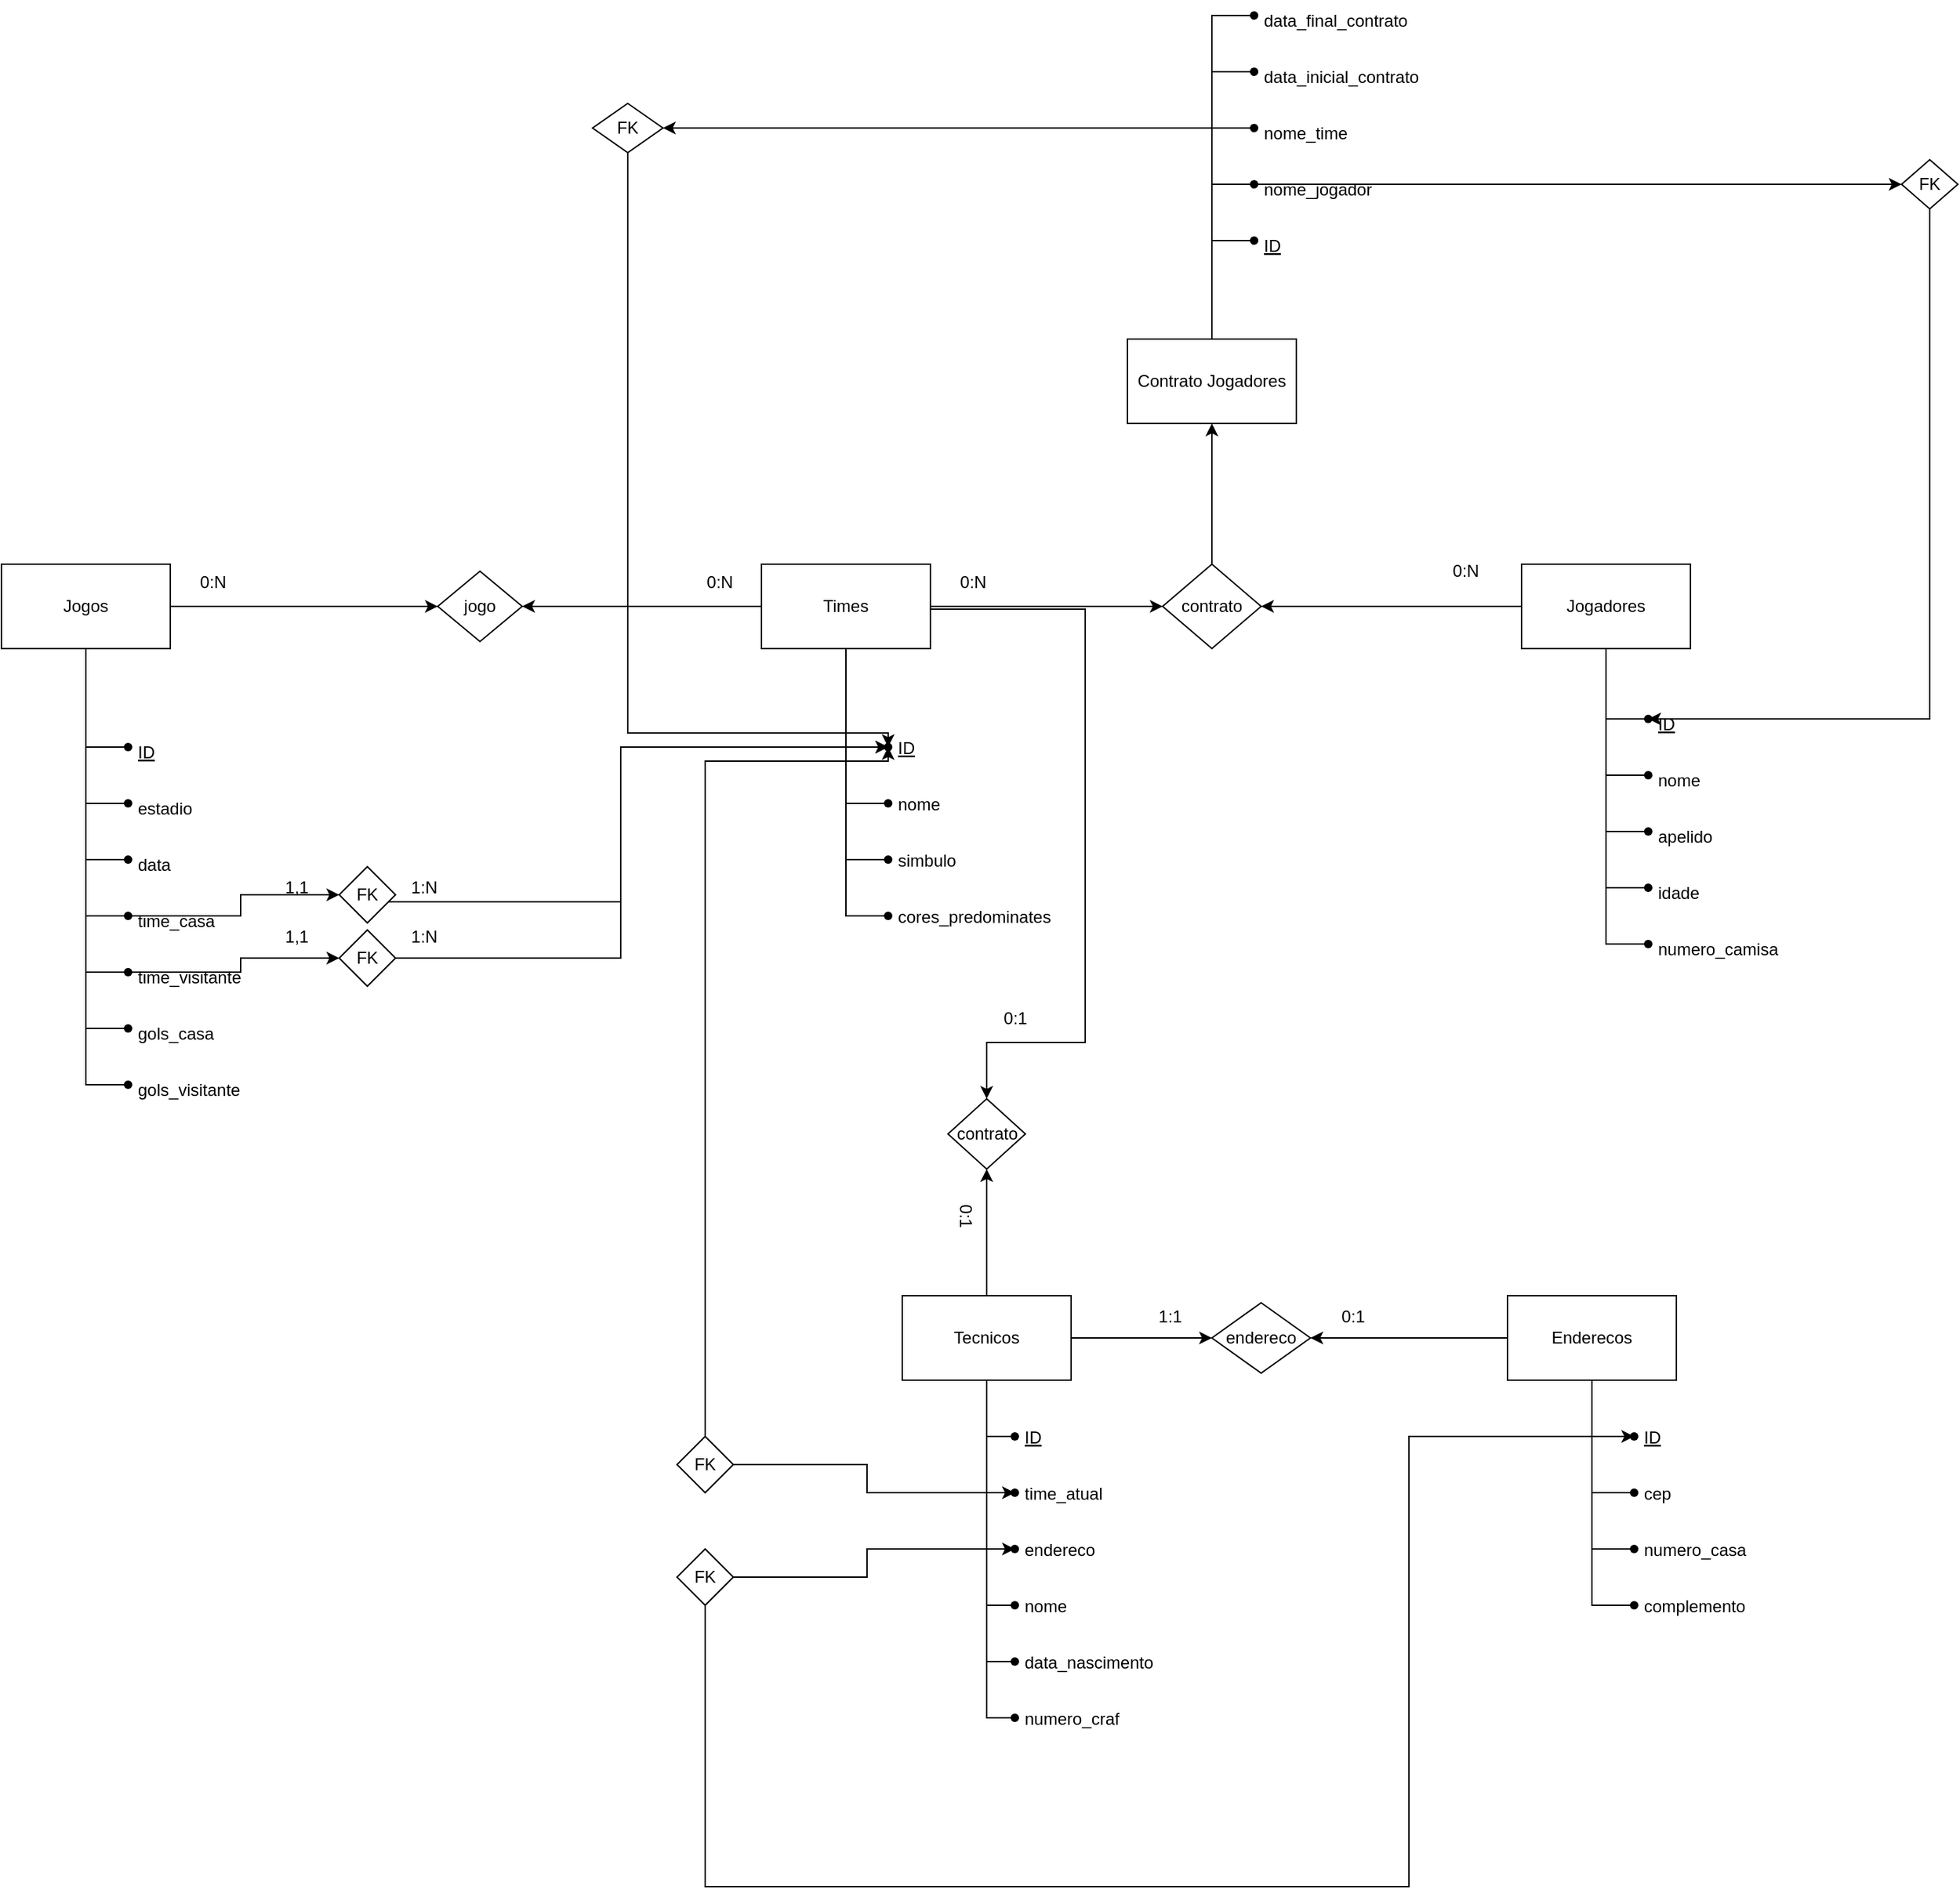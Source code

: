 <mxfile version="26.0.16">
  <diagram name="Página-1" id="SFmodrDmsoPpCotLX6va">
    <mxGraphModel dx="2716" dy="1794" grid="1" gridSize="10" guides="1" tooltips="1" connect="1" arrows="1" fold="1" page="1" pageScale="1" pageWidth="827" pageHeight="1169" math="0" shadow="0">
      <root>
        <mxCell id="0" />
        <mxCell id="1" parent="0" />
        <mxCell id="h65iBEH0PclOGWgKdU9V-25" value="" style="edgeStyle=orthogonalEdgeStyle;rounded=0;orthogonalLoop=1;jettySize=auto;html=1;" edge="1" parent="1" source="h65iBEH0PclOGWgKdU9V-2" target="h65iBEH0PclOGWgKdU9V-24">
          <mxGeometry relative="1" as="geometry" />
        </mxCell>
        <mxCell id="h65iBEH0PclOGWgKdU9V-116" style="edgeStyle=orthogonalEdgeStyle;rounded=0;orthogonalLoop=1;jettySize=auto;html=1;entryX=1;entryY=0.5;entryDx=0;entryDy=0;" edge="1" parent="1" source="h65iBEH0PclOGWgKdU9V-2" target="h65iBEH0PclOGWgKdU9V-114">
          <mxGeometry relative="1" as="geometry" />
        </mxCell>
        <mxCell id="h65iBEH0PclOGWgKdU9V-139" style="edgeStyle=orthogonalEdgeStyle;rounded=0;orthogonalLoop=1;jettySize=auto;html=1;entryX=0.5;entryY=0;entryDx=0;entryDy=0;exitX=1.002;exitY=0.534;exitDx=0;exitDy=0;exitPerimeter=0;" edge="1" parent="1" source="h65iBEH0PclOGWgKdU9V-2" target="h65iBEH0PclOGWgKdU9V-137">
          <mxGeometry relative="1" as="geometry">
            <Array as="points">
              <mxPoint x="-330" y="-468" />
              <mxPoint x="-230" y="-468" />
              <mxPoint x="-230" y="-160" />
              <mxPoint x="-300" y="-160" />
            </Array>
          </mxGeometry>
        </mxCell>
        <mxCell id="h65iBEH0PclOGWgKdU9V-2" value="Times" style="whiteSpace=wrap;html=1;" vertex="1" parent="1">
          <mxGeometry x="-460" y="-500" width="120" height="60" as="geometry" />
        </mxCell>
        <mxCell id="h65iBEH0PclOGWgKdU9V-3" value="ID" style="shape=waypoint;sketch=0;size=6;pointerEvents=1;points=[];fillColor=none;resizable=0;rotatable=0;perimeter=centerPerimeter;snapToPoint=1;align=left;spacingLeft=15;fontStyle=4" vertex="1" parent="1">
          <mxGeometry x="-380" y="-380" width="20" height="20" as="geometry" />
        </mxCell>
        <mxCell id="h65iBEH0PclOGWgKdU9V-4" value="nome" style="shape=waypoint;sketch=0;size=6;pointerEvents=1;points=[];fillColor=none;resizable=0;rotatable=0;perimeter=centerPerimeter;snapToPoint=1;align=left;spacingLeft=15;" vertex="1" parent="1">
          <mxGeometry x="-380" y="-340" width="20" height="20" as="geometry" />
        </mxCell>
        <mxCell id="h65iBEH0PclOGWgKdU9V-5" value="simbulo" style="shape=waypoint;sketch=0;size=6;pointerEvents=1;points=[];fillColor=none;resizable=0;rotatable=0;perimeter=centerPerimeter;snapToPoint=1;align=left;spacingLeft=15;" vertex="1" parent="1">
          <mxGeometry x="-380" y="-300" width="20" height="20" as="geometry" />
        </mxCell>
        <mxCell id="h65iBEH0PclOGWgKdU9V-6" value="cores_predominates " style="shape=waypoint;sketch=0;size=6;pointerEvents=1;points=[];fillColor=none;resizable=0;rotatable=0;perimeter=centerPerimeter;snapToPoint=1;align=left;spacingLeft=15;" vertex="1" parent="1">
          <mxGeometry x="-380" y="-260" width="20" height="20" as="geometry" />
        </mxCell>
        <mxCell id="h65iBEH0PclOGWgKdU9V-7" value="" style="endArrow=none;html=1;rounded=0;exitX=0.5;exitY=1;exitDx=0;exitDy=0;entryX=0.3;entryY=0.3;entryDx=0;entryDy=0;entryPerimeter=0;" edge="1" parent="1" source="h65iBEH0PclOGWgKdU9V-2" target="h65iBEH0PclOGWgKdU9V-3">
          <mxGeometry relative="1" as="geometry">
            <mxPoint x="-450" y="-340" as="sourcePoint" />
            <mxPoint x="-290" y="-340" as="targetPoint" />
            <Array as="points">
              <mxPoint x="-400" y="-370" />
            </Array>
          </mxGeometry>
        </mxCell>
        <mxCell id="h65iBEH0PclOGWgKdU9V-8" value="" style="endArrow=none;html=1;rounded=0;exitX=0.5;exitY=1;exitDx=0;exitDy=0;entryX=0.333;entryY=0.243;entryDx=0;entryDy=0;entryPerimeter=0;" edge="1" parent="1" source="h65iBEH0PclOGWgKdU9V-2" target="h65iBEH0PclOGWgKdU9V-4">
          <mxGeometry relative="1" as="geometry">
            <mxPoint x="-390" y="-420" as="sourcePoint" />
            <mxPoint x="-360" y="-360" as="targetPoint" />
            <Array as="points">
              <mxPoint x="-400" y="-330" />
            </Array>
          </mxGeometry>
        </mxCell>
        <mxCell id="h65iBEH0PclOGWgKdU9V-9" style="edgeStyle=orthogonalEdgeStyle;rounded=0;orthogonalLoop=1;jettySize=auto;html=1;entryX=0.126;entryY=0.622;entryDx=0;entryDy=0;entryPerimeter=0;endArrow=none;startFill=0;" edge="1" parent="1" source="h65iBEH0PclOGWgKdU9V-2" target="h65iBEH0PclOGWgKdU9V-5">
          <mxGeometry relative="1" as="geometry">
            <Array as="points">
              <mxPoint x="-400" y="-290" />
            </Array>
          </mxGeometry>
        </mxCell>
        <mxCell id="h65iBEH0PclOGWgKdU9V-10" style="edgeStyle=orthogonalEdgeStyle;rounded=0;orthogonalLoop=1;jettySize=auto;html=1;entryX=0.229;entryY=0.484;entryDx=0;entryDy=0;entryPerimeter=0;endArrow=none;startFill=0;" edge="1" parent="1" source="h65iBEH0PclOGWgKdU9V-2" target="h65iBEH0PclOGWgKdU9V-6">
          <mxGeometry relative="1" as="geometry">
            <Array as="points">
              <mxPoint x="-400" y="-250" />
            </Array>
          </mxGeometry>
        </mxCell>
        <mxCell id="h65iBEH0PclOGWgKdU9V-26" style="edgeStyle=orthogonalEdgeStyle;rounded=0;orthogonalLoop=1;jettySize=auto;html=1;entryX=1;entryY=0.5;entryDx=0;entryDy=0;" edge="1" parent="1" source="h65iBEH0PclOGWgKdU9V-11" target="h65iBEH0PclOGWgKdU9V-24">
          <mxGeometry relative="1" as="geometry" />
        </mxCell>
        <mxCell id="h65iBEH0PclOGWgKdU9V-11" value="Jogadores" style="whiteSpace=wrap;html=1;" vertex="1" parent="1">
          <mxGeometry x="80" y="-500" width="120" height="60" as="geometry" />
        </mxCell>
        <mxCell id="h65iBEH0PclOGWgKdU9V-12" value="ID" style="shape=waypoint;sketch=0;size=6;pointerEvents=1;points=[];fillColor=none;resizable=0;rotatable=0;perimeter=centerPerimeter;snapToPoint=1;align=left;spacingLeft=15;fontStyle=4;verticalAlign=top;" vertex="1" parent="1">
          <mxGeometry x="160" y="-400" width="20" height="20" as="geometry" />
        </mxCell>
        <mxCell id="h65iBEH0PclOGWgKdU9V-13" value="nome" style="shape=waypoint;sketch=0;size=6;pointerEvents=1;points=[];fillColor=none;resizable=0;rotatable=0;perimeter=centerPerimeter;snapToPoint=1;align=left;spacingLeft=15;verticalAlign=top;" vertex="1" parent="1">
          <mxGeometry x="160" y="-360" width="20" height="20" as="geometry" />
        </mxCell>
        <mxCell id="h65iBEH0PclOGWgKdU9V-14" value="apelido" style="shape=waypoint;sketch=0;size=6;pointerEvents=1;points=[];fillColor=none;resizable=0;rotatable=0;perimeter=centerPerimeter;snapToPoint=1;align=left;spacingLeft=15;verticalAlign=top;" vertex="1" parent="1">
          <mxGeometry x="160" y="-320" width="20" height="20" as="geometry" />
        </mxCell>
        <mxCell id="h65iBEH0PclOGWgKdU9V-15" value="idade" style="shape=waypoint;sketch=0;size=6;pointerEvents=1;points=[];fillColor=none;resizable=0;rotatable=0;perimeter=centerPerimeter;snapToPoint=1;align=left;spacingLeft=15;verticalAlign=top;" vertex="1" parent="1">
          <mxGeometry x="160" y="-280" width="20" height="20" as="geometry" />
        </mxCell>
        <mxCell id="h65iBEH0PclOGWgKdU9V-16" value="numero_camisa" style="shape=waypoint;sketch=0;size=6;pointerEvents=1;points=[];fillColor=none;resizable=0;rotatable=0;perimeter=centerPerimeter;snapToPoint=1;align=left;spacingLeft=15;verticalAlign=top;" vertex="1" parent="1">
          <mxGeometry x="160" y="-240" width="20" height="20" as="geometry" />
        </mxCell>
        <mxCell id="h65iBEH0PclOGWgKdU9V-17" style="edgeStyle=orthogonalEdgeStyle;rounded=0;orthogonalLoop=1;jettySize=auto;html=1;entryX=0;entryY=0.75;entryDx=0;entryDy=0;entryPerimeter=0;endArrow=none;startFill=0;" edge="1" parent="1" source="h65iBEH0PclOGWgKdU9V-11" target="h65iBEH0PclOGWgKdU9V-12">
          <mxGeometry relative="1" as="geometry">
            <Array as="points">
              <mxPoint x="140" y="-390" />
            </Array>
          </mxGeometry>
        </mxCell>
        <mxCell id="h65iBEH0PclOGWgKdU9V-19" style="edgeStyle=orthogonalEdgeStyle;rounded=0;orthogonalLoop=1;jettySize=auto;html=1;entryX=0.25;entryY=0.6;entryDx=0;entryDy=0;entryPerimeter=0;endArrow=none;startFill=0;" edge="1" parent="1" source="h65iBEH0PclOGWgKdU9V-11" target="h65iBEH0PclOGWgKdU9V-13">
          <mxGeometry relative="1" as="geometry">
            <Array as="points">
              <mxPoint x="140" y="-350" />
            </Array>
          </mxGeometry>
        </mxCell>
        <mxCell id="h65iBEH0PclOGWgKdU9V-20" style="edgeStyle=orthogonalEdgeStyle;rounded=0;orthogonalLoop=1;jettySize=auto;html=1;entryX=0.05;entryY=0.85;entryDx=0;entryDy=0;entryPerimeter=0;endArrow=none;startFill=0;" edge="1" parent="1" source="h65iBEH0PclOGWgKdU9V-11" target="h65iBEH0PclOGWgKdU9V-14">
          <mxGeometry relative="1" as="geometry">
            <Array as="points">
              <mxPoint x="140" y="-310" />
            </Array>
          </mxGeometry>
        </mxCell>
        <mxCell id="h65iBEH0PclOGWgKdU9V-21" style="edgeStyle=orthogonalEdgeStyle;rounded=0;orthogonalLoop=1;jettySize=auto;html=1;entryX=0.1;entryY=0.85;entryDx=0;entryDy=0;entryPerimeter=0;endArrow=none;startFill=0;" edge="1" parent="1" source="h65iBEH0PclOGWgKdU9V-11" target="h65iBEH0PclOGWgKdU9V-15">
          <mxGeometry relative="1" as="geometry">
            <Array as="points">
              <mxPoint x="140" y="-270" />
            </Array>
          </mxGeometry>
        </mxCell>
        <mxCell id="h65iBEH0PclOGWgKdU9V-22" style="edgeStyle=orthogonalEdgeStyle;rounded=0;orthogonalLoop=1;jettySize=auto;html=1;entryX=0.45;entryY=0.75;entryDx=0;entryDy=0;entryPerimeter=0;endArrow=none;startFill=0;" edge="1" parent="1" source="h65iBEH0PclOGWgKdU9V-11" target="h65iBEH0PclOGWgKdU9V-16">
          <mxGeometry relative="1" as="geometry">
            <Array as="points">
              <mxPoint x="140" y="-230" />
            </Array>
          </mxGeometry>
        </mxCell>
        <mxCell id="h65iBEH0PclOGWgKdU9V-28" value="" style="edgeStyle=orthogonalEdgeStyle;rounded=0;orthogonalLoop=1;jettySize=auto;html=1;" edge="1" parent="1" source="h65iBEH0PclOGWgKdU9V-24" target="h65iBEH0PclOGWgKdU9V-27">
          <mxGeometry relative="1" as="geometry" />
        </mxCell>
        <mxCell id="h65iBEH0PclOGWgKdU9V-24" value="contrato" style="rhombus;whiteSpace=wrap;html=1;" vertex="1" parent="1">
          <mxGeometry x="-175" y="-500" width="70" height="60" as="geometry" />
        </mxCell>
        <mxCell id="h65iBEH0PclOGWgKdU9V-36" style="edgeStyle=orthogonalEdgeStyle;rounded=0;orthogonalLoop=1;jettySize=auto;html=1;endArrow=none;startFill=0;" edge="1" parent="1" source="h65iBEH0PclOGWgKdU9V-27" target="h65iBEH0PclOGWgKdU9V-29">
          <mxGeometry relative="1" as="geometry">
            <Array as="points">
              <mxPoint x="-140" y="-730" />
            </Array>
          </mxGeometry>
        </mxCell>
        <mxCell id="h65iBEH0PclOGWgKdU9V-27" value="Contrato Jogadores" style="whiteSpace=wrap;html=1;" vertex="1" parent="1">
          <mxGeometry x="-200" y="-660" width="120" height="60" as="geometry" />
        </mxCell>
        <mxCell id="h65iBEH0PclOGWgKdU9V-29" value="ID" style="shape=waypoint;sketch=0;size=6;pointerEvents=1;points=[];fillColor=none;resizable=0;rotatable=0;perimeter=centerPerimeter;snapToPoint=1;align=left;spacingLeft=15;fontStyle=4;verticalAlign=top;" vertex="1" parent="1">
          <mxGeometry x="-120" y="-740" width="20" height="20" as="geometry" />
        </mxCell>
        <mxCell id="h65iBEH0PclOGWgKdU9V-32" value="data_inicial_contrato" style="shape=waypoint;sketch=0;size=6;pointerEvents=1;points=[];fillColor=none;resizable=0;rotatable=0;perimeter=centerPerimeter;snapToPoint=1;align=left;spacingLeft=15;verticalAlign=top;" vertex="1" parent="1">
          <mxGeometry x="-120" y="-860" width="20" height="20" as="geometry" />
        </mxCell>
        <mxCell id="h65iBEH0PclOGWgKdU9V-33" value="data_final_contrato" style="shape=waypoint;sketch=0;size=6;pointerEvents=1;points=[];fillColor=none;resizable=0;rotatable=0;perimeter=centerPerimeter;snapToPoint=1;align=left;spacingLeft=15;verticalAlign=top;" vertex="1" parent="1">
          <mxGeometry x="-120" y="-900" width="20" height="20" as="geometry" />
        </mxCell>
        <mxCell id="h65iBEH0PclOGWgKdU9V-58" style="edgeStyle=orthogonalEdgeStyle;rounded=0;orthogonalLoop=1;jettySize=auto;html=1;entryX=0;entryY=0.5;entryDx=0;entryDy=0;" edge="1" parent="1" source="h65iBEH0PclOGWgKdU9V-34" target="h65iBEH0PclOGWgKdU9V-57">
          <mxGeometry relative="1" as="geometry" />
        </mxCell>
        <mxCell id="h65iBEH0PclOGWgKdU9V-66" style="edgeStyle=orthogonalEdgeStyle;rounded=0;orthogonalLoop=1;jettySize=auto;html=1;entryX=1;entryY=0.5;entryDx=0;entryDy=0;exitX=0.6;exitY=0.8;exitDx=0;exitDy=0;exitPerimeter=0;" edge="1" parent="1" source="h65iBEH0PclOGWgKdU9V-35" target="h65iBEH0PclOGWgKdU9V-65">
          <mxGeometry relative="1" as="geometry" />
        </mxCell>
        <mxCell id="h65iBEH0PclOGWgKdU9V-34" value="nome_jogador" style="shape=waypoint;sketch=0;size=6;pointerEvents=1;points=[];fillColor=none;resizable=0;rotatable=0;perimeter=centerPerimeter;snapToPoint=1;align=left;spacingLeft=15;verticalAlign=top;horizontal=1;" vertex="1" parent="1">
          <mxGeometry x="-120" y="-780" width="20" height="20" as="geometry" />
        </mxCell>
        <mxCell id="h65iBEH0PclOGWgKdU9V-35" value="nome_time" style="shape=waypoint;sketch=0;size=6;pointerEvents=1;points=[];fillColor=none;resizable=0;rotatable=0;perimeter=centerPerimeter;snapToPoint=1;align=left;spacingLeft=15;verticalAlign=top;" vertex="1" parent="1">
          <mxGeometry x="-120" y="-820" width="20" height="20" as="geometry" />
        </mxCell>
        <mxCell id="h65iBEH0PclOGWgKdU9V-43" style="edgeStyle=orthogonalEdgeStyle;rounded=0;orthogonalLoop=1;jettySize=auto;html=1;endArrow=none;startFill=0;exitX=0.5;exitY=0;exitDx=0;exitDy=0;entryX=0.252;entryY=0.313;entryDx=0;entryDy=0;entryPerimeter=0;" edge="1" parent="1" source="h65iBEH0PclOGWgKdU9V-27" target="h65iBEH0PclOGWgKdU9V-33">
          <mxGeometry relative="1" as="geometry">
            <mxPoint x="-140" y="-660" as="sourcePoint" />
            <mxPoint x="-110" y="-970" as="targetPoint" />
            <Array as="points">
              <mxPoint x="-140" y="-890" />
            </Array>
          </mxGeometry>
        </mxCell>
        <mxCell id="h65iBEH0PclOGWgKdU9V-45" style="edgeStyle=orthogonalEdgeStyle;rounded=0;orthogonalLoop=1;jettySize=auto;html=1;entryX=0.55;entryY=0.029;entryDx=0;entryDy=0;entryPerimeter=0;endArrow=none;startFill=0;" edge="1" parent="1" source="h65iBEH0PclOGWgKdU9V-27" target="h65iBEH0PclOGWgKdU9V-34">
          <mxGeometry relative="1" as="geometry">
            <Array as="points">
              <mxPoint x="-140" y="-770" />
            </Array>
          </mxGeometry>
        </mxCell>
        <mxCell id="h65iBEH0PclOGWgKdU9V-46" style="edgeStyle=orthogonalEdgeStyle;rounded=0;orthogonalLoop=1;jettySize=auto;html=1;entryX=0.464;entryY=0.343;entryDx=0;entryDy=0;entryPerimeter=0;endArrow=none;startFill=0;" edge="1" parent="1" source="h65iBEH0PclOGWgKdU9V-27" target="h65iBEH0PclOGWgKdU9V-35">
          <mxGeometry relative="1" as="geometry">
            <Array as="points">
              <mxPoint x="-140" y="-810" />
            </Array>
          </mxGeometry>
        </mxCell>
        <mxCell id="h65iBEH0PclOGWgKdU9V-47" style="edgeStyle=orthogonalEdgeStyle;rounded=0;orthogonalLoop=1;jettySize=auto;html=1;entryX=0.15;entryY=0.229;entryDx=0;entryDy=0;entryPerimeter=0;endArrow=none;startFill=0;" edge="1" parent="1" source="h65iBEH0PclOGWgKdU9V-27" target="h65iBEH0PclOGWgKdU9V-32">
          <mxGeometry relative="1" as="geometry">
            <Array as="points">
              <mxPoint x="-140" y="-850" />
            </Array>
          </mxGeometry>
        </mxCell>
        <mxCell id="h65iBEH0PclOGWgKdU9V-71" style="edgeStyle=orthogonalEdgeStyle;rounded=0;orthogonalLoop=1;jettySize=auto;html=1;endArrow=none;startFill=0;" edge="1" parent="1" source="h65iBEH0PclOGWgKdU9V-48" target="h65iBEH0PclOGWgKdU9V-51">
          <mxGeometry relative="1" as="geometry">
            <Array as="points">
              <mxPoint x="-300" y="240" />
            </Array>
          </mxGeometry>
        </mxCell>
        <mxCell id="h65iBEH0PclOGWgKdU9V-72" style="edgeStyle=orthogonalEdgeStyle;rounded=0;orthogonalLoop=1;jettySize=auto;html=1;endArrow=none;startFill=0;" edge="1" parent="1" source="h65iBEH0PclOGWgKdU9V-48" target="h65iBEH0PclOGWgKdU9V-53">
          <mxGeometry relative="1" as="geometry">
            <Array as="points">
              <mxPoint x="-300" y="280" />
            </Array>
          </mxGeometry>
        </mxCell>
        <mxCell id="h65iBEH0PclOGWgKdU9V-86" value="" style="edgeStyle=orthogonalEdgeStyle;rounded=0;orthogonalLoop=1;jettySize=auto;html=1;" edge="1" parent="1" source="h65iBEH0PclOGWgKdU9V-48" target="h65iBEH0PclOGWgKdU9V-85">
          <mxGeometry relative="1" as="geometry" />
        </mxCell>
        <mxCell id="h65iBEH0PclOGWgKdU9V-138" value="" style="edgeStyle=orthogonalEdgeStyle;rounded=0;orthogonalLoop=1;jettySize=auto;html=1;" edge="1" parent="1" source="h65iBEH0PclOGWgKdU9V-48" target="h65iBEH0PclOGWgKdU9V-137">
          <mxGeometry relative="1" as="geometry" />
        </mxCell>
        <mxCell id="h65iBEH0PclOGWgKdU9V-48" value="Tecnicos" style="whiteSpace=wrap;html=1;" vertex="1" parent="1">
          <mxGeometry x="-360" y="20" width="120" height="60" as="geometry" />
        </mxCell>
        <mxCell id="h65iBEH0PclOGWgKdU9V-49" value="ID" style="shape=waypoint;sketch=0;size=6;pointerEvents=1;points=[];fillColor=none;resizable=0;rotatable=0;perimeter=centerPerimeter;snapToPoint=1;align=left;spacingLeft=15;fontStyle=4" vertex="1" parent="1">
          <mxGeometry x="-290" y="110" width="20" height="20" as="geometry" />
        </mxCell>
        <mxCell id="h65iBEH0PclOGWgKdU9V-50" value="time_atual" style="shape=waypoint;sketch=0;size=6;pointerEvents=1;points=[];fillColor=none;resizable=0;rotatable=0;perimeter=centerPerimeter;snapToPoint=1;align=left;spacingLeft=15;" vertex="1" parent="1">
          <mxGeometry x="-290" y="150" width="20" height="20" as="geometry" />
        </mxCell>
        <mxCell id="h65iBEH0PclOGWgKdU9V-51" value="nome" style="shape=waypoint;sketch=0;size=6;pointerEvents=1;points=[];fillColor=none;resizable=0;rotatable=0;perimeter=centerPerimeter;snapToPoint=1;align=left;spacingLeft=15;" vertex="1" parent="1">
          <mxGeometry x="-290" y="230" width="20" height="20" as="geometry" />
        </mxCell>
        <mxCell id="h65iBEH0PclOGWgKdU9V-52" value="endereco" style="shape=waypoint;sketch=0;size=6;pointerEvents=1;points=[];fillColor=none;resizable=0;rotatable=0;perimeter=centerPerimeter;snapToPoint=1;align=left;spacingLeft=15;" vertex="1" parent="1">
          <mxGeometry x="-290" y="190" width="20" height="20" as="geometry" />
        </mxCell>
        <mxCell id="h65iBEH0PclOGWgKdU9V-53" value="data_nascimento" style="shape=waypoint;sketch=0;size=6;pointerEvents=1;points=[];fillColor=none;resizable=0;rotatable=0;perimeter=centerPerimeter;snapToPoint=1;align=left;spacingLeft=15;" vertex="1" parent="1">
          <mxGeometry x="-290" y="270" width="20" height="20" as="geometry" />
        </mxCell>
        <mxCell id="h65iBEH0PclOGWgKdU9V-54" value="numero_craf" style="shape=waypoint;sketch=0;size=6;pointerEvents=1;points=[];fillColor=none;resizable=0;rotatable=0;perimeter=centerPerimeter;snapToPoint=1;align=left;spacingLeft=15;" vertex="1" parent="1">
          <mxGeometry x="-290" y="310" width="20" height="20" as="geometry" />
        </mxCell>
        <mxCell id="h65iBEH0PclOGWgKdU9V-57" value="FK" style="rhombus;whiteSpace=wrap;html=1;rotation=0;" vertex="1" parent="1">
          <mxGeometry x="350" y="-787.5" width="40" height="35" as="geometry" />
        </mxCell>
        <mxCell id="h65iBEH0PclOGWgKdU9V-60" style="edgeStyle=orthogonalEdgeStyle;rounded=0;orthogonalLoop=1;jettySize=auto;html=1;entryX=0.687;entryY=0.878;entryDx=0;entryDy=0;entryPerimeter=0;verticalAlign=top;" edge="1" parent="1" source="h65iBEH0PclOGWgKdU9V-57" target="h65iBEH0PclOGWgKdU9V-12">
          <mxGeometry relative="1" as="geometry">
            <Array as="points">
              <mxPoint x="370" y="-390" />
            </Array>
          </mxGeometry>
        </mxCell>
        <mxCell id="h65iBEH0PclOGWgKdU9V-67" style="edgeStyle=orthogonalEdgeStyle;rounded=0;orthogonalLoop=1;jettySize=auto;html=1;exitX=0.5;exitY=1;exitDx=0;exitDy=0;" edge="1" parent="1" source="h65iBEH0PclOGWgKdU9V-65" target="h65iBEH0PclOGWgKdU9V-3">
          <mxGeometry relative="1" as="geometry">
            <Array as="points">
              <mxPoint x="-555" y="-380" />
              <mxPoint x="-370" y="-380" />
            </Array>
          </mxGeometry>
        </mxCell>
        <mxCell id="h65iBEH0PclOGWgKdU9V-65" value="FK" style="rhombus;whiteSpace=wrap;html=1;" vertex="1" parent="1">
          <mxGeometry x="-580" y="-827.5" width="50" height="35" as="geometry" />
        </mxCell>
        <mxCell id="h65iBEH0PclOGWgKdU9V-68" value="" style="endArrow=none;html=1;rounded=0;exitX=0.5;exitY=1;exitDx=0;exitDy=0;" edge="1" parent="1" source="h65iBEH0PclOGWgKdU9V-48" target="h65iBEH0PclOGWgKdU9V-49">
          <mxGeometry relative="1" as="geometry">
            <mxPoint x="-270" y="170" as="sourcePoint" />
            <mxPoint x="-110" y="170" as="targetPoint" />
            <Array as="points">
              <mxPoint x="-300" y="120" />
            </Array>
          </mxGeometry>
        </mxCell>
        <mxCell id="h65iBEH0PclOGWgKdU9V-69" value="" style="endArrow=none;html=1;rounded=0;exitX=0.5;exitY=1;exitDx=0;exitDy=0;entryX=0.45;entryY=0.357;entryDx=0;entryDy=0;entryPerimeter=0;" edge="1" parent="1" source="h65iBEH0PclOGWgKdU9V-48" target="h65iBEH0PclOGWgKdU9V-50">
          <mxGeometry relative="1" as="geometry">
            <mxPoint x="-290" y="60" as="sourcePoint" />
            <mxPoint x="-280" y="130" as="targetPoint" />
            <Array as="points">
              <mxPoint x="-300" y="140" />
              <mxPoint x="-300" y="160" />
            </Array>
          </mxGeometry>
        </mxCell>
        <mxCell id="h65iBEH0PclOGWgKdU9V-70" style="edgeStyle=orthogonalEdgeStyle;rounded=0;orthogonalLoop=1;jettySize=auto;html=1;entryX=0.331;entryY=0.452;entryDx=0;entryDy=0;entryPerimeter=0;endArrow=none;startFill=0;" edge="1" parent="1" source="h65iBEH0PclOGWgKdU9V-48" target="h65iBEH0PclOGWgKdU9V-52">
          <mxGeometry relative="1" as="geometry">
            <Array as="points">
              <mxPoint x="-300" y="200" />
            </Array>
          </mxGeometry>
        </mxCell>
        <mxCell id="h65iBEH0PclOGWgKdU9V-75" style="edgeStyle=orthogonalEdgeStyle;rounded=0;orthogonalLoop=1;jettySize=auto;html=1;entryX=-0.026;entryY=0.5;entryDx=0;entryDy=0;entryPerimeter=0;endArrow=none;startFill=0;" edge="1" parent="1" source="h65iBEH0PclOGWgKdU9V-48" target="h65iBEH0PclOGWgKdU9V-54">
          <mxGeometry relative="1" as="geometry">
            <Array as="points">
              <mxPoint x="-300" y="320" />
            </Array>
          </mxGeometry>
        </mxCell>
        <mxCell id="h65iBEH0PclOGWgKdU9V-87" style="edgeStyle=orthogonalEdgeStyle;rounded=0;orthogonalLoop=1;jettySize=auto;html=1;entryX=1;entryY=0.5;entryDx=0;entryDy=0;" edge="1" parent="1" source="h65iBEH0PclOGWgKdU9V-76" target="h65iBEH0PclOGWgKdU9V-85">
          <mxGeometry relative="1" as="geometry" />
        </mxCell>
        <mxCell id="h65iBEH0PclOGWgKdU9V-76" value="Enderecos" style="whiteSpace=wrap;html=1;" vertex="1" parent="1">
          <mxGeometry x="70" y="20" width="120" height="60" as="geometry" />
        </mxCell>
        <mxCell id="h65iBEH0PclOGWgKdU9V-77" value="ID" style="shape=waypoint;sketch=0;size=6;pointerEvents=1;points=[];fillColor=none;resizable=0;rotatable=0;perimeter=centerPerimeter;snapToPoint=1;align=left;spacingLeft=15;fontStyle=4" vertex="1" parent="1">
          <mxGeometry x="150" y="110" width="20" height="20" as="geometry" />
        </mxCell>
        <mxCell id="h65iBEH0PclOGWgKdU9V-78" value="cep" style="shape=waypoint;sketch=0;size=6;pointerEvents=1;points=[];fillColor=none;resizable=0;rotatable=0;perimeter=centerPerimeter;snapToPoint=1;align=left;spacingLeft=15;" vertex="1" parent="1">
          <mxGeometry x="150" y="150" width="20" height="20" as="geometry" />
        </mxCell>
        <mxCell id="h65iBEH0PclOGWgKdU9V-79" value="numero_casa" style="shape=waypoint;sketch=0;size=6;pointerEvents=1;points=[];fillColor=none;resizable=0;rotatable=0;perimeter=centerPerimeter;snapToPoint=1;align=left;spacingLeft=15;" vertex="1" parent="1">
          <mxGeometry x="150" y="190" width="20" height="20" as="geometry" />
        </mxCell>
        <mxCell id="h65iBEH0PclOGWgKdU9V-80" value="complemento" style="shape=waypoint;sketch=0;size=6;pointerEvents=1;points=[];fillColor=none;resizable=0;rotatable=0;perimeter=centerPerimeter;snapToPoint=1;align=left;spacingLeft=15;" vertex="1" parent="1">
          <mxGeometry x="150" y="230" width="20" height="20" as="geometry" />
        </mxCell>
        <mxCell id="h65iBEH0PclOGWgKdU9V-81" style="edgeStyle=orthogonalEdgeStyle;rounded=0;orthogonalLoop=1;jettySize=auto;html=1;entryX=-0.092;entryY=0.5;entryDx=0;entryDy=0;entryPerimeter=0;endArrow=none;startFill=0;" edge="1" parent="1" source="h65iBEH0PclOGWgKdU9V-76" target="h65iBEH0PclOGWgKdU9V-77">
          <mxGeometry relative="1" as="geometry">
            <Array as="points">
              <mxPoint x="130" y="120" />
            </Array>
          </mxGeometry>
        </mxCell>
        <mxCell id="h65iBEH0PclOGWgKdU9V-82" style="edgeStyle=orthogonalEdgeStyle;rounded=0;orthogonalLoop=1;jettySize=auto;html=1;endArrow=none;startFill=0;exitX=0.5;exitY=1;exitDx=0;exitDy=0;" edge="1" parent="1" source="h65iBEH0PclOGWgKdU9V-76" target="h65iBEH0PclOGWgKdU9V-78">
          <mxGeometry relative="1" as="geometry">
            <mxPoint x="140.0" y="60" as="sourcePoint" />
            <mxPoint x="149.97" y="160" as="targetPoint" />
            <Array as="points">
              <mxPoint x="130" y="160" />
            </Array>
          </mxGeometry>
        </mxCell>
        <mxCell id="h65iBEH0PclOGWgKdU9V-83" style="edgeStyle=orthogonalEdgeStyle;rounded=0;orthogonalLoop=1;jettySize=auto;html=1;entryX=0.15;entryY=0.652;entryDx=0;entryDy=0;entryPerimeter=0;endArrow=none;startFill=0;" edge="1" parent="1" source="h65iBEH0PclOGWgKdU9V-76" target="h65iBEH0PclOGWgKdU9V-79">
          <mxGeometry relative="1" as="geometry">
            <Array as="points">
              <mxPoint x="130" y="200" />
            </Array>
          </mxGeometry>
        </mxCell>
        <mxCell id="h65iBEH0PclOGWgKdU9V-84" style="edgeStyle=orthogonalEdgeStyle;rounded=0;orthogonalLoop=1;jettySize=auto;html=1;entryX=0.544;entryY=0.833;entryDx=0;entryDy=0;entryPerimeter=0;endArrow=none;startFill=0;" edge="1" parent="1" source="h65iBEH0PclOGWgKdU9V-76" target="h65iBEH0PclOGWgKdU9V-80">
          <mxGeometry relative="1" as="geometry">
            <Array as="points">
              <mxPoint x="130" y="240" />
            </Array>
          </mxGeometry>
        </mxCell>
        <mxCell id="h65iBEH0PclOGWgKdU9V-85" value="endereco" style="rhombus;whiteSpace=wrap;html=1;" vertex="1" parent="1">
          <mxGeometry x="-140" y="25" width="70" height="50" as="geometry" />
        </mxCell>
        <mxCell id="h65iBEH0PclOGWgKdU9V-88" value="1:1" style="text;html=1;align=center;verticalAlign=middle;resizable=0;points=[];autosize=1;strokeColor=none;fillColor=none;" vertex="1" parent="1">
          <mxGeometry x="-190" y="20" width="40" height="30" as="geometry" />
        </mxCell>
        <mxCell id="h65iBEH0PclOGWgKdU9V-89" value="0:1" style="text;html=1;align=center;verticalAlign=middle;resizable=0;points=[];autosize=1;strokeColor=none;fillColor=none;" vertex="1" parent="1">
          <mxGeometry x="-60" y="20" width="40" height="30" as="geometry" />
        </mxCell>
        <mxCell id="h65iBEH0PclOGWgKdU9V-90" value="0:N" style="text;html=1;align=center;verticalAlign=middle;resizable=0;points=[];autosize=1;strokeColor=none;fillColor=none;" vertex="1" parent="1">
          <mxGeometry x="-330" y="-502" width="40" height="30" as="geometry" />
        </mxCell>
        <mxCell id="h65iBEH0PclOGWgKdU9V-91" value="0:N" style="text;html=1;align=center;verticalAlign=middle;resizable=0;points=[];autosize=1;strokeColor=none;fillColor=none;" vertex="1" parent="1">
          <mxGeometry x="20" y="-510" width="40" height="30" as="geometry" />
        </mxCell>
        <mxCell id="h65iBEH0PclOGWgKdU9V-92" value="FK" style="rhombus;whiteSpace=wrap;html=1;" vertex="1" parent="1">
          <mxGeometry x="-520" y="120" width="40" height="40" as="geometry" />
        </mxCell>
        <mxCell id="h65iBEH0PclOGWgKdU9V-93" style="edgeStyle=orthogonalEdgeStyle;rounded=0;orthogonalLoop=1;jettySize=auto;html=1;entryX=0.703;entryY=0.832;entryDx=0;entryDy=0;entryPerimeter=0;" edge="1" parent="1" source="h65iBEH0PclOGWgKdU9V-92" target="h65iBEH0PclOGWgKdU9V-50">
          <mxGeometry relative="1" as="geometry" />
        </mxCell>
        <mxCell id="h65iBEH0PclOGWgKdU9V-94" style="edgeStyle=orthogonalEdgeStyle;rounded=0;orthogonalLoop=1;jettySize=auto;html=1;entryX=0.624;entryY=1.016;entryDx=0;entryDy=0;entryPerimeter=0;" edge="1" parent="1" source="h65iBEH0PclOGWgKdU9V-92" target="h65iBEH0PclOGWgKdU9V-3">
          <mxGeometry relative="1" as="geometry">
            <Array as="points">
              <mxPoint x="-500" y="-360" />
              <mxPoint x="-370" y="-360" />
            </Array>
          </mxGeometry>
        </mxCell>
        <mxCell id="h65iBEH0PclOGWgKdU9V-96" value="FK" style="rhombus;whiteSpace=wrap;html=1;" vertex="1" parent="1">
          <mxGeometry x="-520" y="200" width="40" height="40" as="geometry" />
        </mxCell>
        <mxCell id="h65iBEH0PclOGWgKdU9V-97" style="edgeStyle=orthogonalEdgeStyle;rounded=0;orthogonalLoop=1;jettySize=auto;html=1;entryX=0.5;entryY=0.5;entryDx=0;entryDy=0;entryPerimeter=0;" edge="1" parent="1" source="h65iBEH0PclOGWgKdU9V-96" target="h65iBEH0PclOGWgKdU9V-52">
          <mxGeometry relative="1" as="geometry" />
        </mxCell>
        <mxCell id="h65iBEH0PclOGWgKdU9V-98" style="edgeStyle=orthogonalEdgeStyle;rounded=0;orthogonalLoop=1;jettySize=auto;html=1;entryX=0.703;entryY=0.358;entryDx=0;entryDy=0;entryPerimeter=0;" edge="1" parent="1" source="h65iBEH0PclOGWgKdU9V-96" target="h65iBEH0PclOGWgKdU9V-77">
          <mxGeometry relative="1" as="geometry">
            <Array as="points">
              <mxPoint x="-500" y="440" />
              <mxPoint y="440" />
              <mxPoint y="120" />
            </Array>
          </mxGeometry>
        </mxCell>
        <mxCell id="h65iBEH0PclOGWgKdU9V-107" style="edgeStyle=orthogonalEdgeStyle;rounded=0;orthogonalLoop=1;jettySize=auto;html=1;endArrow=none;startFill=0;entryX=0.333;entryY=0.54;entryDx=0;entryDy=0;entryPerimeter=0;" edge="1" parent="1" source="h65iBEH0PclOGWgKdU9V-99" target="h65iBEH0PclOGWgKdU9V-103">
          <mxGeometry relative="1" as="geometry">
            <Array as="points">
              <mxPoint x="-940" y="-370" />
            </Array>
          </mxGeometry>
        </mxCell>
        <mxCell id="h65iBEH0PclOGWgKdU9V-109" style="edgeStyle=orthogonalEdgeStyle;rounded=0;orthogonalLoop=1;jettySize=auto;html=1;endArrow=none;endFill=1;startFill=0;" edge="1" parent="1" source="h65iBEH0PclOGWgKdU9V-99" target="h65iBEH0PclOGWgKdU9V-106">
          <mxGeometry relative="1" as="geometry">
            <Array as="points">
              <mxPoint x="-940" y="-290" />
            </Array>
          </mxGeometry>
        </mxCell>
        <mxCell id="h65iBEH0PclOGWgKdU9V-115" style="edgeStyle=orthogonalEdgeStyle;rounded=0;orthogonalLoop=1;jettySize=auto;html=1;entryX=0;entryY=0.5;entryDx=0;entryDy=0;" edge="1" parent="1" source="h65iBEH0PclOGWgKdU9V-99" target="h65iBEH0PclOGWgKdU9V-114">
          <mxGeometry relative="1" as="geometry" />
        </mxCell>
        <mxCell id="h65iBEH0PclOGWgKdU9V-123" style="edgeStyle=orthogonalEdgeStyle;rounded=0;orthogonalLoop=1;jettySize=auto;html=1;endArrow=none;startFill=0;" edge="1" parent="1" source="h65iBEH0PclOGWgKdU9V-99" target="h65iBEH0PclOGWgKdU9V-119">
          <mxGeometry relative="1" as="geometry">
            <Array as="points">
              <mxPoint x="-940" y="-210" />
            </Array>
          </mxGeometry>
        </mxCell>
        <mxCell id="h65iBEH0PclOGWgKdU9V-99" value="Jogos" style="whiteSpace=wrap;html=1;" vertex="1" parent="1">
          <mxGeometry x="-1000" y="-500" width="120" height="60" as="geometry" />
        </mxCell>
        <mxCell id="h65iBEH0PclOGWgKdU9V-103" value="ID" style="shape=waypoint;sketch=0;size=6;pointerEvents=1;points=[];fillColor=none;resizable=0;rotatable=0;perimeter=centerPerimeter;snapToPoint=1;align=left;spacingLeft=15;verticalAlign=top;fontStyle=4" vertex="1" parent="1">
          <mxGeometry x="-920" y="-380" width="20" height="20" as="geometry" />
        </mxCell>
        <mxCell id="h65iBEH0PclOGWgKdU9V-105" value="estadio" style="shape=waypoint;sketch=0;size=6;pointerEvents=1;points=[];fillColor=none;resizable=0;rotatable=0;perimeter=centerPerimeter;snapToPoint=1;align=left;spacingLeft=15;verticalAlign=top;" vertex="1" parent="1">
          <mxGeometry x="-920" y="-340" width="20" height="20" as="geometry" />
        </mxCell>
        <mxCell id="h65iBEH0PclOGWgKdU9V-106" value="data" style="shape=waypoint;sketch=0;size=6;pointerEvents=1;points=[];fillColor=none;resizable=0;rotatable=0;perimeter=centerPerimeter;snapToPoint=1;align=left;spacingLeft=15;verticalAlign=top;" vertex="1" parent="1">
          <mxGeometry x="-920" y="-300" width="20" height="20" as="geometry" />
        </mxCell>
        <mxCell id="h65iBEH0PclOGWgKdU9V-108" style="edgeStyle=orthogonalEdgeStyle;rounded=0;orthogonalLoop=1;jettySize=auto;html=1;entryX=0.429;entryY=0.805;entryDx=0;entryDy=0;entryPerimeter=0;endArrow=none;startFill=0;" edge="1" parent="1" source="h65iBEH0PclOGWgKdU9V-99" target="h65iBEH0PclOGWgKdU9V-105">
          <mxGeometry relative="1" as="geometry">
            <Array as="points">
              <mxPoint x="-940" y="-330" />
            </Array>
          </mxGeometry>
        </mxCell>
        <mxCell id="h65iBEH0PclOGWgKdU9V-114" value="jogo" style="rhombus;whiteSpace=wrap;html=1;" vertex="1" parent="1">
          <mxGeometry x="-690" y="-495" width="60" height="50" as="geometry" />
        </mxCell>
        <mxCell id="h65iBEH0PclOGWgKdU9V-144" style="edgeStyle=orthogonalEdgeStyle;rounded=0;orthogonalLoop=1;jettySize=auto;html=1;entryX=0;entryY=0.5;entryDx=0;entryDy=0;" edge="1" parent="1" source="h65iBEH0PclOGWgKdU9V-118" target="h65iBEH0PclOGWgKdU9V-143">
          <mxGeometry relative="1" as="geometry" />
        </mxCell>
        <mxCell id="h65iBEH0PclOGWgKdU9V-118" value="time_casa" style="shape=waypoint;sketch=0;size=6;pointerEvents=1;points=[];fillColor=none;resizable=0;rotatable=0;perimeter=centerPerimeter;snapToPoint=1;align=left;spacingLeft=15;verticalAlign=top;" vertex="1" parent="1">
          <mxGeometry x="-920" y="-260" width="20" height="20" as="geometry" />
        </mxCell>
        <mxCell id="h65iBEH0PclOGWgKdU9V-154" style="edgeStyle=orthogonalEdgeStyle;rounded=0;orthogonalLoop=1;jettySize=auto;html=1;entryX=0;entryY=0.5;entryDx=0;entryDy=0;" edge="1" parent="1" source="h65iBEH0PclOGWgKdU9V-119" target="h65iBEH0PclOGWgKdU9V-153">
          <mxGeometry relative="1" as="geometry" />
        </mxCell>
        <mxCell id="h65iBEH0PclOGWgKdU9V-119" value="time_visitante" style="shape=waypoint;sketch=0;size=6;pointerEvents=1;points=[];fillColor=none;resizable=0;rotatable=0;perimeter=centerPerimeter;snapToPoint=1;align=left;spacingLeft=15;verticalAlign=top;" vertex="1" parent="1">
          <mxGeometry x="-920" y="-220" width="20" height="20" as="geometry" />
        </mxCell>
        <mxCell id="h65iBEH0PclOGWgKdU9V-120" value="gols_casa" style="shape=waypoint;sketch=0;size=6;pointerEvents=1;points=[];fillColor=none;resizable=0;rotatable=0;perimeter=centerPerimeter;snapToPoint=1;align=left;spacingLeft=15;verticalAlign=top;" vertex="1" parent="1">
          <mxGeometry x="-920" y="-180" width="20" height="20" as="geometry" />
        </mxCell>
        <mxCell id="h65iBEH0PclOGWgKdU9V-121" value="gols_visitante" style="shape=waypoint;sketch=0;size=6;pointerEvents=1;points=[];fillColor=none;resizable=0;rotatable=0;perimeter=centerPerimeter;snapToPoint=1;align=left;spacingLeft=15;verticalAlign=top;" vertex="1" parent="1">
          <mxGeometry x="-920" y="-140" width="20" height="20" as="geometry" />
        </mxCell>
        <mxCell id="h65iBEH0PclOGWgKdU9V-122" style="edgeStyle=orthogonalEdgeStyle;rounded=0;orthogonalLoop=1;jettySize=auto;html=1;entryX=0.6;entryY=0.733;entryDx=0;entryDy=0;entryPerimeter=0;endArrow=none;startFill=0;" edge="1" parent="1" source="h65iBEH0PclOGWgKdU9V-99" target="h65iBEH0PclOGWgKdU9V-118">
          <mxGeometry relative="1" as="geometry">
            <Array as="points">
              <mxPoint x="-940" y="-250" />
            </Array>
          </mxGeometry>
        </mxCell>
        <mxCell id="h65iBEH0PclOGWgKdU9V-125" style="edgeStyle=orthogonalEdgeStyle;rounded=0;orthogonalLoop=1;jettySize=auto;html=1;entryX=0.033;entryY=0.6;entryDx=0;entryDy=0;entryPerimeter=0;endArrow=none;startFill=0;" edge="1" parent="1" source="h65iBEH0PclOGWgKdU9V-99" target="h65iBEH0PclOGWgKdU9V-120">
          <mxGeometry relative="1" as="geometry">
            <Array as="points">
              <mxPoint x="-940" y="-170" />
            </Array>
          </mxGeometry>
        </mxCell>
        <mxCell id="h65iBEH0PclOGWgKdU9V-126" style="edgeStyle=orthogonalEdgeStyle;rounded=0;orthogonalLoop=1;jettySize=auto;html=1;entryX=0.333;entryY=0.6;entryDx=0;entryDy=0;entryPerimeter=0;endArrow=none;startFill=0;" edge="1" parent="1" source="h65iBEH0PclOGWgKdU9V-99" target="h65iBEH0PclOGWgKdU9V-121">
          <mxGeometry relative="1" as="geometry">
            <Array as="points">
              <mxPoint x="-940" y="-130" />
            </Array>
          </mxGeometry>
        </mxCell>
        <mxCell id="h65iBEH0PclOGWgKdU9V-137" value="contrato" style="rhombus;whiteSpace=wrap;html=1;" vertex="1" parent="1">
          <mxGeometry x="-327.5" y="-120" width="55" height="50" as="geometry" />
        </mxCell>
        <mxCell id="h65iBEH0PclOGWgKdU9V-140" value="0:1" style="text;html=1;align=center;verticalAlign=middle;resizable=0;points=[];autosize=1;strokeColor=none;fillColor=none;" vertex="1" parent="1">
          <mxGeometry x="-300" y="-192" width="40" height="30" as="geometry" />
        </mxCell>
        <mxCell id="h65iBEH0PclOGWgKdU9V-141" value="0:1" style="text;html=1;align=center;verticalAlign=middle;resizable=0;points=[];autosize=1;strokeColor=none;fillColor=none;rotation=90;" vertex="1" parent="1">
          <mxGeometry x="-335" y="-52" width="40" height="30" as="geometry" />
        </mxCell>
        <mxCell id="h65iBEH0PclOGWgKdU9V-143" value="FK" style="rhombus;whiteSpace=wrap;html=1;" vertex="1" parent="1">
          <mxGeometry x="-760" y="-285" width="40" height="40" as="geometry" />
        </mxCell>
        <mxCell id="h65iBEH0PclOGWgKdU9V-145" style="edgeStyle=orthogonalEdgeStyle;rounded=0;orthogonalLoop=1;jettySize=auto;html=1;entryX=0.678;entryY=0.691;entryDx=0;entryDy=0;entryPerimeter=0;" edge="1" parent="1" source="h65iBEH0PclOGWgKdU9V-143" target="h65iBEH0PclOGWgKdU9V-3">
          <mxGeometry relative="1" as="geometry">
            <Array as="points">
              <mxPoint x="-560" y="-260" />
              <mxPoint x="-560" y="-370" />
            </Array>
          </mxGeometry>
        </mxCell>
        <mxCell id="h65iBEH0PclOGWgKdU9V-150" value="1:N" style="text;html=1;align=center;verticalAlign=middle;resizable=0;points=[];autosize=1;strokeColor=none;fillColor=none;" vertex="1" parent="1">
          <mxGeometry x="-720" y="-285" width="40" height="30" as="geometry" />
        </mxCell>
        <mxCell id="h65iBEH0PclOGWgKdU9V-151" value="1,1" style="text;strokeColor=none;align=center;fillColor=none;html=1;verticalAlign=middle;whiteSpace=wrap;rounded=0;" vertex="1" parent="1">
          <mxGeometry x="-820" y="-285" width="60" height="30" as="geometry" />
        </mxCell>
        <mxCell id="h65iBEH0PclOGWgKdU9V-153" value="FK" style="rhombus;whiteSpace=wrap;html=1;" vertex="1" parent="1">
          <mxGeometry x="-760" y="-240" width="40" height="40" as="geometry" />
        </mxCell>
        <mxCell id="h65iBEH0PclOGWgKdU9V-155" value="1,1" style="text;strokeColor=none;align=center;fillColor=none;html=1;verticalAlign=middle;whiteSpace=wrap;rounded=0;" vertex="1" parent="1">
          <mxGeometry x="-820" y="-250" width="60" height="30" as="geometry" />
        </mxCell>
        <mxCell id="h65iBEH0PclOGWgKdU9V-156" style="edgeStyle=orthogonalEdgeStyle;rounded=0;orthogonalLoop=1;jettySize=auto;html=1;exitX=1;exitY=0.5;exitDx=0;exitDy=0;entryX=0.486;entryY=0.314;entryDx=0;entryDy=0;entryPerimeter=0;" edge="1" parent="1" source="h65iBEH0PclOGWgKdU9V-153" target="h65iBEH0PclOGWgKdU9V-3">
          <mxGeometry relative="1" as="geometry">
            <Array as="points">
              <mxPoint x="-560" y="-220" />
              <mxPoint x="-560" y="-370" />
            </Array>
          </mxGeometry>
        </mxCell>
        <mxCell id="h65iBEH0PclOGWgKdU9V-157" value="1:N" style="text;html=1;align=center;verticalAlign=middle;resizable=0;points=[];autosize=1;strokeColor=none;fillColor=none;" vertex="1" parent="1">
          <mxGeometry x="-720" y="-250" width="40" height="30" as="geometry" />
        </mxCell>
        <mxCell id="h65iBEH0PclOGWgKdU9V-158" value="0:N" style="text;html=1;align=center;verticalAlign=middle;resizable=0;points=[];autosize=1;strokeColor=none;fillColor=none;" vertex="1" parent="1">
          <mxGeometry x="-870" y="-502" width="40" height="30" as="geometry" />
        </mxCell>
        <mxCell id="h65iBEH0PclOGWgKdU9V-159" value="0:N" style="text;html=1;align=center;verticalAlign=middle;resizable=0;points=[];autosize=1;strokeColor=none;fillColor=none;" vertex="1" parent="1">
          <mxGeometry x="-510" y="-502" width="40" height="30" as="geometry" />
        </mxCell>
      </root>
    </mxGraphModel>
  </diagram>
</mxfile>
